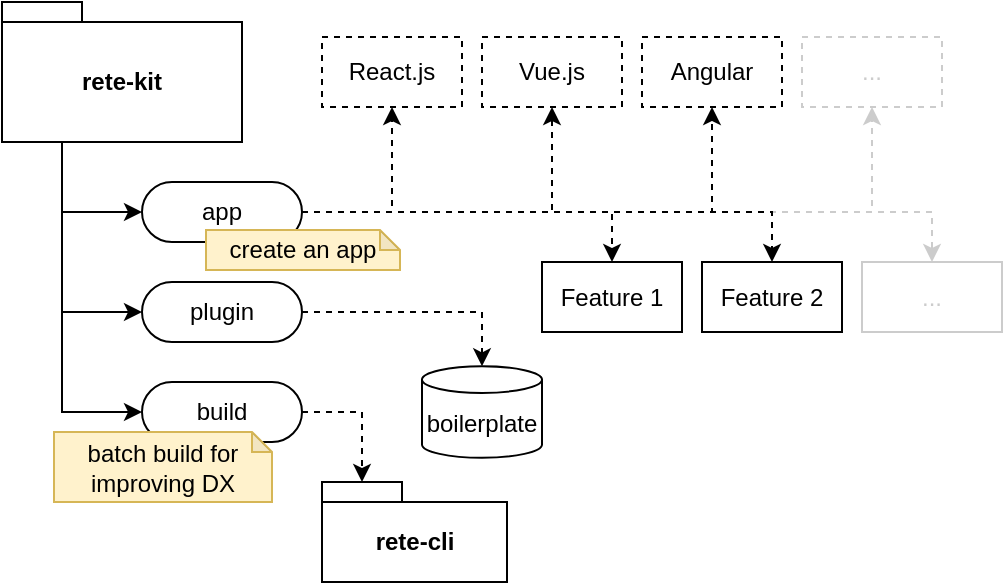 <mxfile version="22.0.2" type="device">
  <diagram name="page-1" id="nTteX_-L-bd6lsjCAH_5">
    <mxGraphModel dx="863" dy="505" grid="1" gridSize="10" guides="1" tooltips="1" connect="1" arrows="1" fold="1" page="1" pageScale="1" pageWidth="827" pageHeight="1169" math="0" shadow="0">
      <root>
        <mxCell id="0" />
        <mxCell id="1" parent="0" />
        <mxCell id="FQYRSuhcWagX4lM57SWD-14" style="edgeStyle=orthogonalEdgeStyle;rounded=0;orthogonalLoop=1;jettySize=auto;html=1;exitX=1;exitY=0.5;exitDx=0;exitDy=0;entryX=0.5;entryY=1;entryDx=0;entryDy=0;dashed=1;strokeColor=#CCCCCC;" edge="1" parent="1" source="SOOv6cvLNteCJ1bs6XL--5" target="SOOv6cvLNteCJ1bs6XL--29">
          <mxGeometry relative="1" as="geometry" />
        </mxCell>
        <mxCell id="FQYRSuhcWagX4lM57SWD-22" style="edgeStyle=orthogonalEdgeStyle;rounded=0;orthogonalLoop=1;jettySize=auto;html=1;exitX=1;exitY=0.5;exitDx=0;exitDy=0;entryX=0.5;entryY=0;entryDx=0;entryDy=0;dashed=1;strokeColor=#CCCCCC;" edge="1" parent="1" source="SOOv6cvLNteCJ1bs6XL--5" target="FQYRSuhcWagX4lM57SWD-17">
          <mxGeometry relative="1" as="geometry" />
        </mxCell>
        <mxCell id="SOOv6cvLNteCJ1bs6XL--6" style="edgeStyle=orthogonalEdgeStyle;rounded=0;orthogonalLoop=1;jettySize=auto;html=1;exitX=0.25;exitY=1;exitDx=0;exitDy=0;exitPerimeter=0;entryX=0;entryY=0.5;entryDx=0;entryDy=0;" parent="1" source="SOOv6cvLNteCJ1bs6XL--1" target="SOOv6cvLNteCJ1bs6XL--5" edge="1">
          <mxGeometry relative="1" as="geometry" />
        </mxCell>
        <mxCell id="SOOv6cvLNteCJ1bs6XL--9" style="edgeStyle=orthogonalEdgeStyle;rounded=0;orthogonalLoop=1;jettySize=auto;html=1;exitX=0.25;exitY=1;exitDx=0;exitDy=0;exitPerimeter=0;entryX=0;entryY=0.5;entryDx=0;entryDy=0;" parent="1" source="SOOv6cvLNteCJ1bs6XL--1" target="SOOv6cvLNteCJ1bs6XL--7" edge="1">
          <mxGeometry relative="1" as="geometry" />
        </mxCell>
        <mxCell id="SOOv6cvLNteCJ1bs6XL--10" style="edgeStyle=orthogonalEdgeStyle;rounded=0;orthogonalLoop=1;jettySize=auto;html=1;exitX=0.25;exitY=1;exitDx=0;exitDy=0;exitPerimeter=0;entryX=0;entryY=0.5;entryDx=0;entryDy=0;" parent="1" source="SOOv6cvLNteCJ1bs6XL--1" target="SOOv6cvLNteCJ1bs6XL--8" edge="1">
          <mxGeometry relative="1" as="geometry" />
        </mxCell>
        <mxCell id="SOOv6cvLNteCJ1bs6XL--1" value="rete-kit" style="shape=folder;fontStyle=1;tabWidth=40;tabHeight=10;tabPosition=left;html=1;boundedLbl=1;whiteSpace=wrap;" parent="1" vertex="1">
          <mxGeometry x="20" y="20" width="120" height="70" as="geometry" />
        </mxCell>
        <mxCell id="FQYRSuhcWagX4lM57SWD-11" style="edgeStyle=orthogonalEdgeStyle;rounded=0;orthogonalLoop=1;jettySize=auto;html=1;exitX=1;exitY=0.5;exitDx=0;exitDy=0;entryX=0.5;entryY=1;entryDx=0;entryDy=0;dashed=1;" edge="1" parent="1" source="SOOv6cvLNteCJ1bs6XL--5" target="SOOv6cvLNteCJ1bs6XL--18">
          <mxGeometry relative="1" as="geometry" />
        </mxCell>
        <mxCell id="FQYRSuhcWagX4lM57SWD-12" style="edgeStyle=orthogonalEdgeStyle;rounded=0;orthogonalLoop=1;jettySize=auto;html=1;exitX=1;exitY=0.5;exitDx=0;exitDy=0;entryX=0.5;entryY=1;entryDx=0;entryDy=0;dashed=1;" edge="1" parent="1" source="SOOv6cvLNteCJ1bs6XL--5" target="FQYRSuhcWagX4lM57SWD-9">
          <mxGeometry relative="1" as="geometry" />
        </mxCell>
        <mxCell id="FQYRSuhcWagX4lM57SWD-13" style="edgeStyle=orthogonalEdgeStyle;rounded=0;orthogonalLoop=1;jettySize=auto;html=1;exitX=1;exitY=0.5;exitDx=0;exitDy=0;entryX=0.5;entryY=1;entryDx=0;entryDy=0;dashed=1;" edge="1" parent="1" source="SOOv6cvLNteCJ1bs6XL--5" target="FQYRSuhcWagX4lM57SWD-10">
          <mxGeometry relative="1" as="geometry" />
        </mxCell>
        <mxCell id="FQYRSuhcWagX4lM57SWD-20" style="edgeStyle=orthogonalEdgeStyle;rounded=0;orthogonalLoop=1;jettySize=auto;html=1;exitX=1;exitY=0.5;exitDx=0;exitDy=0;entryX=0.5;entryY=0;entryDx=0;entryDy=0;dashed=1;" edge="1" parent="1" source="SOOv6cvLNteCJ1bs6XL--5" target="FQYRSuhcWagX4lM57SWD-15">
          <mxGeometry relative="1" as="geometry" />
        </mxCell>
        <mxCell id="FQYRSuhcWagX4lM57SWD-21" style="edgeStyle=orthogonalEdgeStyle;rounded=0;orthogonalLoop=1;jettySize=auto;html=1;exitX=1;exitY=0.5;exitDx=0;exitDy=0;entryX=0.5;entryY=0;entryDx=0;entryDy=0;dashed=1;" edge="1" parent="1" source="SOOv6cvLNteCJ1bs6XL--5" target="FQYRSuhcWagX4lM57SWD-16">
          <mxGeometry relative="1" as="geometry" />
        </mxCell>
        <mxCell id="SOOv6cvLNteCJ1bs6XL--5" value="app" style="rounded=1;whiteSpace=wrap;html=1;arcSize=50;" parent="1" vertex="1">
          <mxGeometry x="90" y="110" width="80" height="30" as="geometry" />
        </mxCell>
        <mxCell id="SOOv6cvLNteCJ1bs6XL--7" value="plugin" style="rounded=1;whiteSpace=wrap;html=1;arcSize=50;" parent="1" vertex="1">
          <mxGeometry x="90" y="160" width="80" height="30" as="geometry" />
        </mxCell>
        <mxCell id="SOOv6cvLNteCJ1bs6XL--8" value="build" style="rounded=1;whiteSpace=wrap;html=1;arcSize=50;" parent="1" vertex="1">
          <mxGeometry x="90" y="210" width="80" height="30" as="geometry" />
        </mxCell>
        <mxCell id="SOOv6cvLNteCJ1bs6XL--11" value="create an app" style="shape=note;whiteSpace=wrap;html=1;backgroundOutline=1;darkOpacity=0.05;size=10;fillColor=#fff2cc;strokeColor=#d6b656;" parent="1" vertex="1">
          <mxGeometry x="122" y="134" width="97" height="20" as="geometry" />
        </mxCell>
        <mxCell id="SOOv6cvLNteCJ1bs6XL--18" value="React.js" style="rounded=0;whiteSpace=wrap;html=1;dashed=1;" parent="1" vertex="1">
          <mxGeometry x="180" y="37.5" width="70" height="35" as="geometry" />
        </mxCell>
        <mxCell id="SOOv6cvLNteCJ1bs6XL--29" value="..." style="rounded=0;whiteSpace=wrap;html=1;dashed=1;strokeColor=#CCCCCC;fontColor=#CCCCCC;" parent="1" vertex="1">
          <mxGeometry x="420" y="37.5" width="70" height="35" as="geometry" />
        </mxCell>
        <mxCell id="FQYRSuhcWagX4lM57SWD-2" value="rete-cli" style="shape=folder;fontStyle=1;tabWidth=40;tabHeight=10;tabPosition=left;html=1;boundedLbl=1;whiteSpace=wrap;" vertex="1" parent="1">
          <mxGeometry x="180" y="260" width="92.5" height="50" as="geometry" />
        </mxCell>
        <mxCell id="FQYRSuhcWagX4lM57SWD-3" value="boilerplate" style="shape=cylinder3;whiteSpace=wrap;html=1;boundedLbl=1;backgroundOutline=1;size=6.655;" vertex="1" parent="1">
          <mxGeometry x="230" y="202.13" width="60" height="45.75" as="geometry" />
        </mxCell>
        <mxCell id="FQYRSuhcWagX4lM57SWD-7" style="edgeStyle=orthogonalEdgeStyle;rounded=0;orthogonalLoop=1;jettySize=auto;html=1;exitX=1;exitY=0.5;exitDx=0;exitDy=0;entryX=0;entryY=0;entryDx=20;entryDy=0;entryPerimeter=0;dashed=1;" edge="1" parent="1" source="SOOv6cvLNteCJ1bs6XL--8" target="FQYRSuhcWagX4lM57SWD-2">
          <mxGeometry relative="1" as="geometry" />
        </mxCell>
        <mxCell id="FQYRSuhcWagX4lM57SWD-8" style="edgeStyle=orthogonalEdgeStyle;rounded=0;orthogonalLoop=1;jettySize=auto;html=1;exitX=1;exitY=0.5;exitDx=0;exitDy=0;entryX=0.5;entryY=0;entryDx=0;entryDy=0;entryPerimeter=0;dashed=1;" edge="1" parent="1" source="SOOv6cvLNteCJ1bs6XL--7" target="FQYRSuhcWagX4lM57SWD-3">
          <mxGeometry relative="1" as="geometry" />
        </mxCell>
        <mxCell id="FQYRSuhcWagX4lM57SWD-9" value="Vue.js" style="rounded=0;whiteSpace=wrap;html=1;dashed=1;" vertex="1" parent="1">
          <mxGeometry x="260" y="37.5" width="70" height="35" as="geometry" />
        </mxCell>
        <mxCell id="FQYRSuhcWagX4lM57SWD-10" value="Angular" style="rounded=0;whiteSpace=wrap;html=1;dashed=1;" vertex="1" parent="1">
          <mxGeometry x="340" y="37.5" width="70" height="35" as="geometry" />
        </mxCell>
        <mxCell id="FQYRSuhcWagX4lM57SWD-15" value="Feature 1" style="rounded=0;whiteSpace=wrap;html=1;" vertex="1" parent="1">
          <mxGeometry x="290" y="150" width="70" height="35" as="geometry" />
        </mxCell>
        <mxCell id="FQYRSuhcWagX4lM57SWD-16" value="Feature 2" style="rounded=0;whiteSpace=wrap;html=1;" vertex="1" parent="1">
          <mxGeometry x="370" y="150" width="70" height="35" as="geometry" />
        </mxCell>
        <mxCell id="FQYRSuhcWagX4lM57SWD-17" value="..." style="rounded=0;whiteSpace=wrap;html=1;strokeColor=#CCCCCC;fontColor=#CCCCCC;" vertex="1" parent="1">
          <mxGeometry x="450" y="150" width="70" height="35" as="geometry" />
        </mxCell>
        <mxCell id="FQYRSuhcWagX4lM57SWD-24" value="batch build for improving DX" style="shape=note;whiteSpace=wrap;html=1;backgroundOutline=1;darkOpacity=0.05;size=10;fillColor=#fff2cc;strokeColor=#d6b656;" vertex="1" parent="1">
          <mxGeometry x="46" y="235" width="109" height="35" as="geometry" />
        </mxCell>
      </root>
    </mxGraphModel>
  </diagram>
</mxfile>
